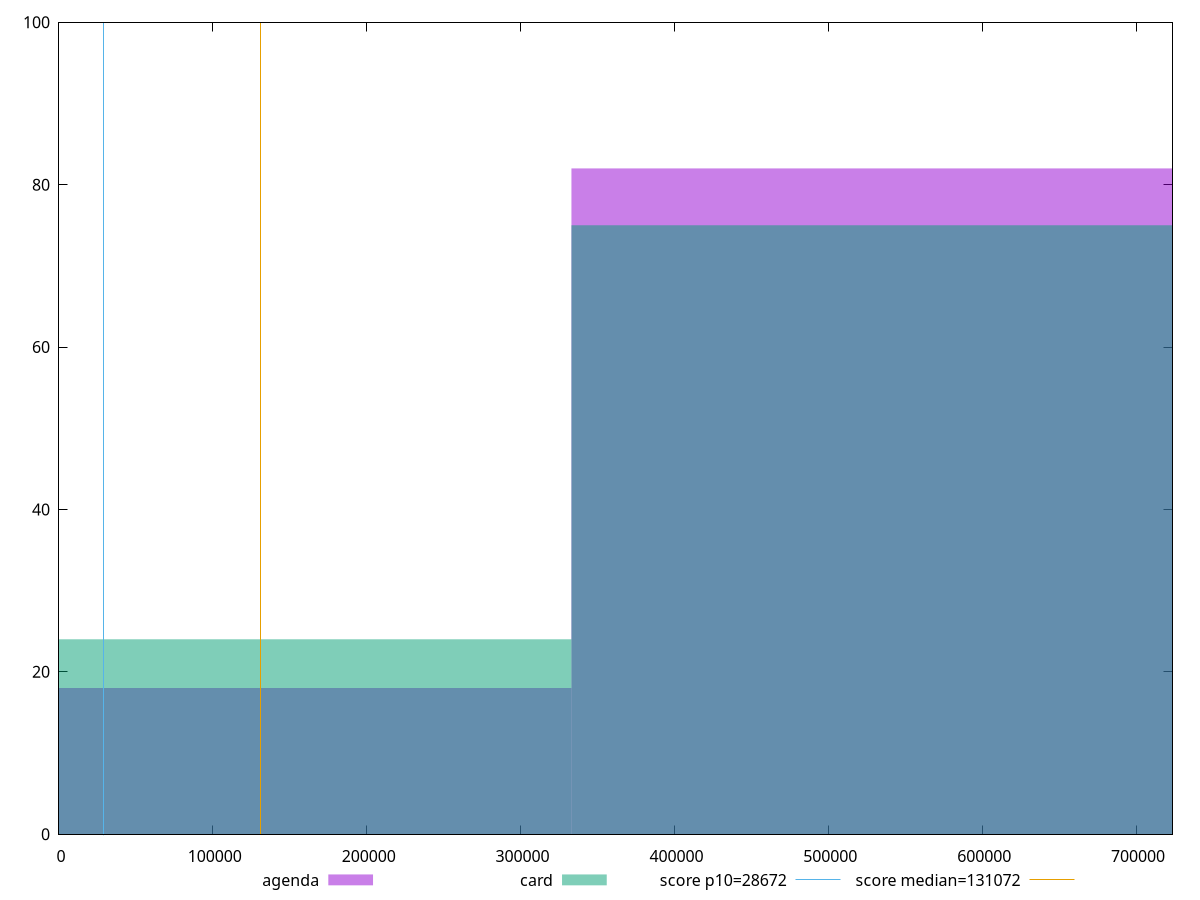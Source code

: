 reset

$agenda <<EOF
666075.5382777369 82
0 18
EOF

$card <<EOF
666075.5382777369 75
0 24
EOF

set key outside below
set boxwidth 666075.5382777369
set xrange [0:723669.7557833333]
set yrange [0:100]
set trange [0:100]
set style fill transparent solid 0.5 noborder

set parametric
set terminal svg size 640, 500 enhanced background rgb 'white'
set output "report/report_00029_2021-02-24T13-36-40.390Z/uses-long-cache-ttl/comparison/histogram/1_vs_2.svg"

plot $agenda title "agenda" with boxes, \
     $card title "card" with boxes, \
     28672,t title "score p10=28672", \
     131072,t title "score median=131072"

reset
